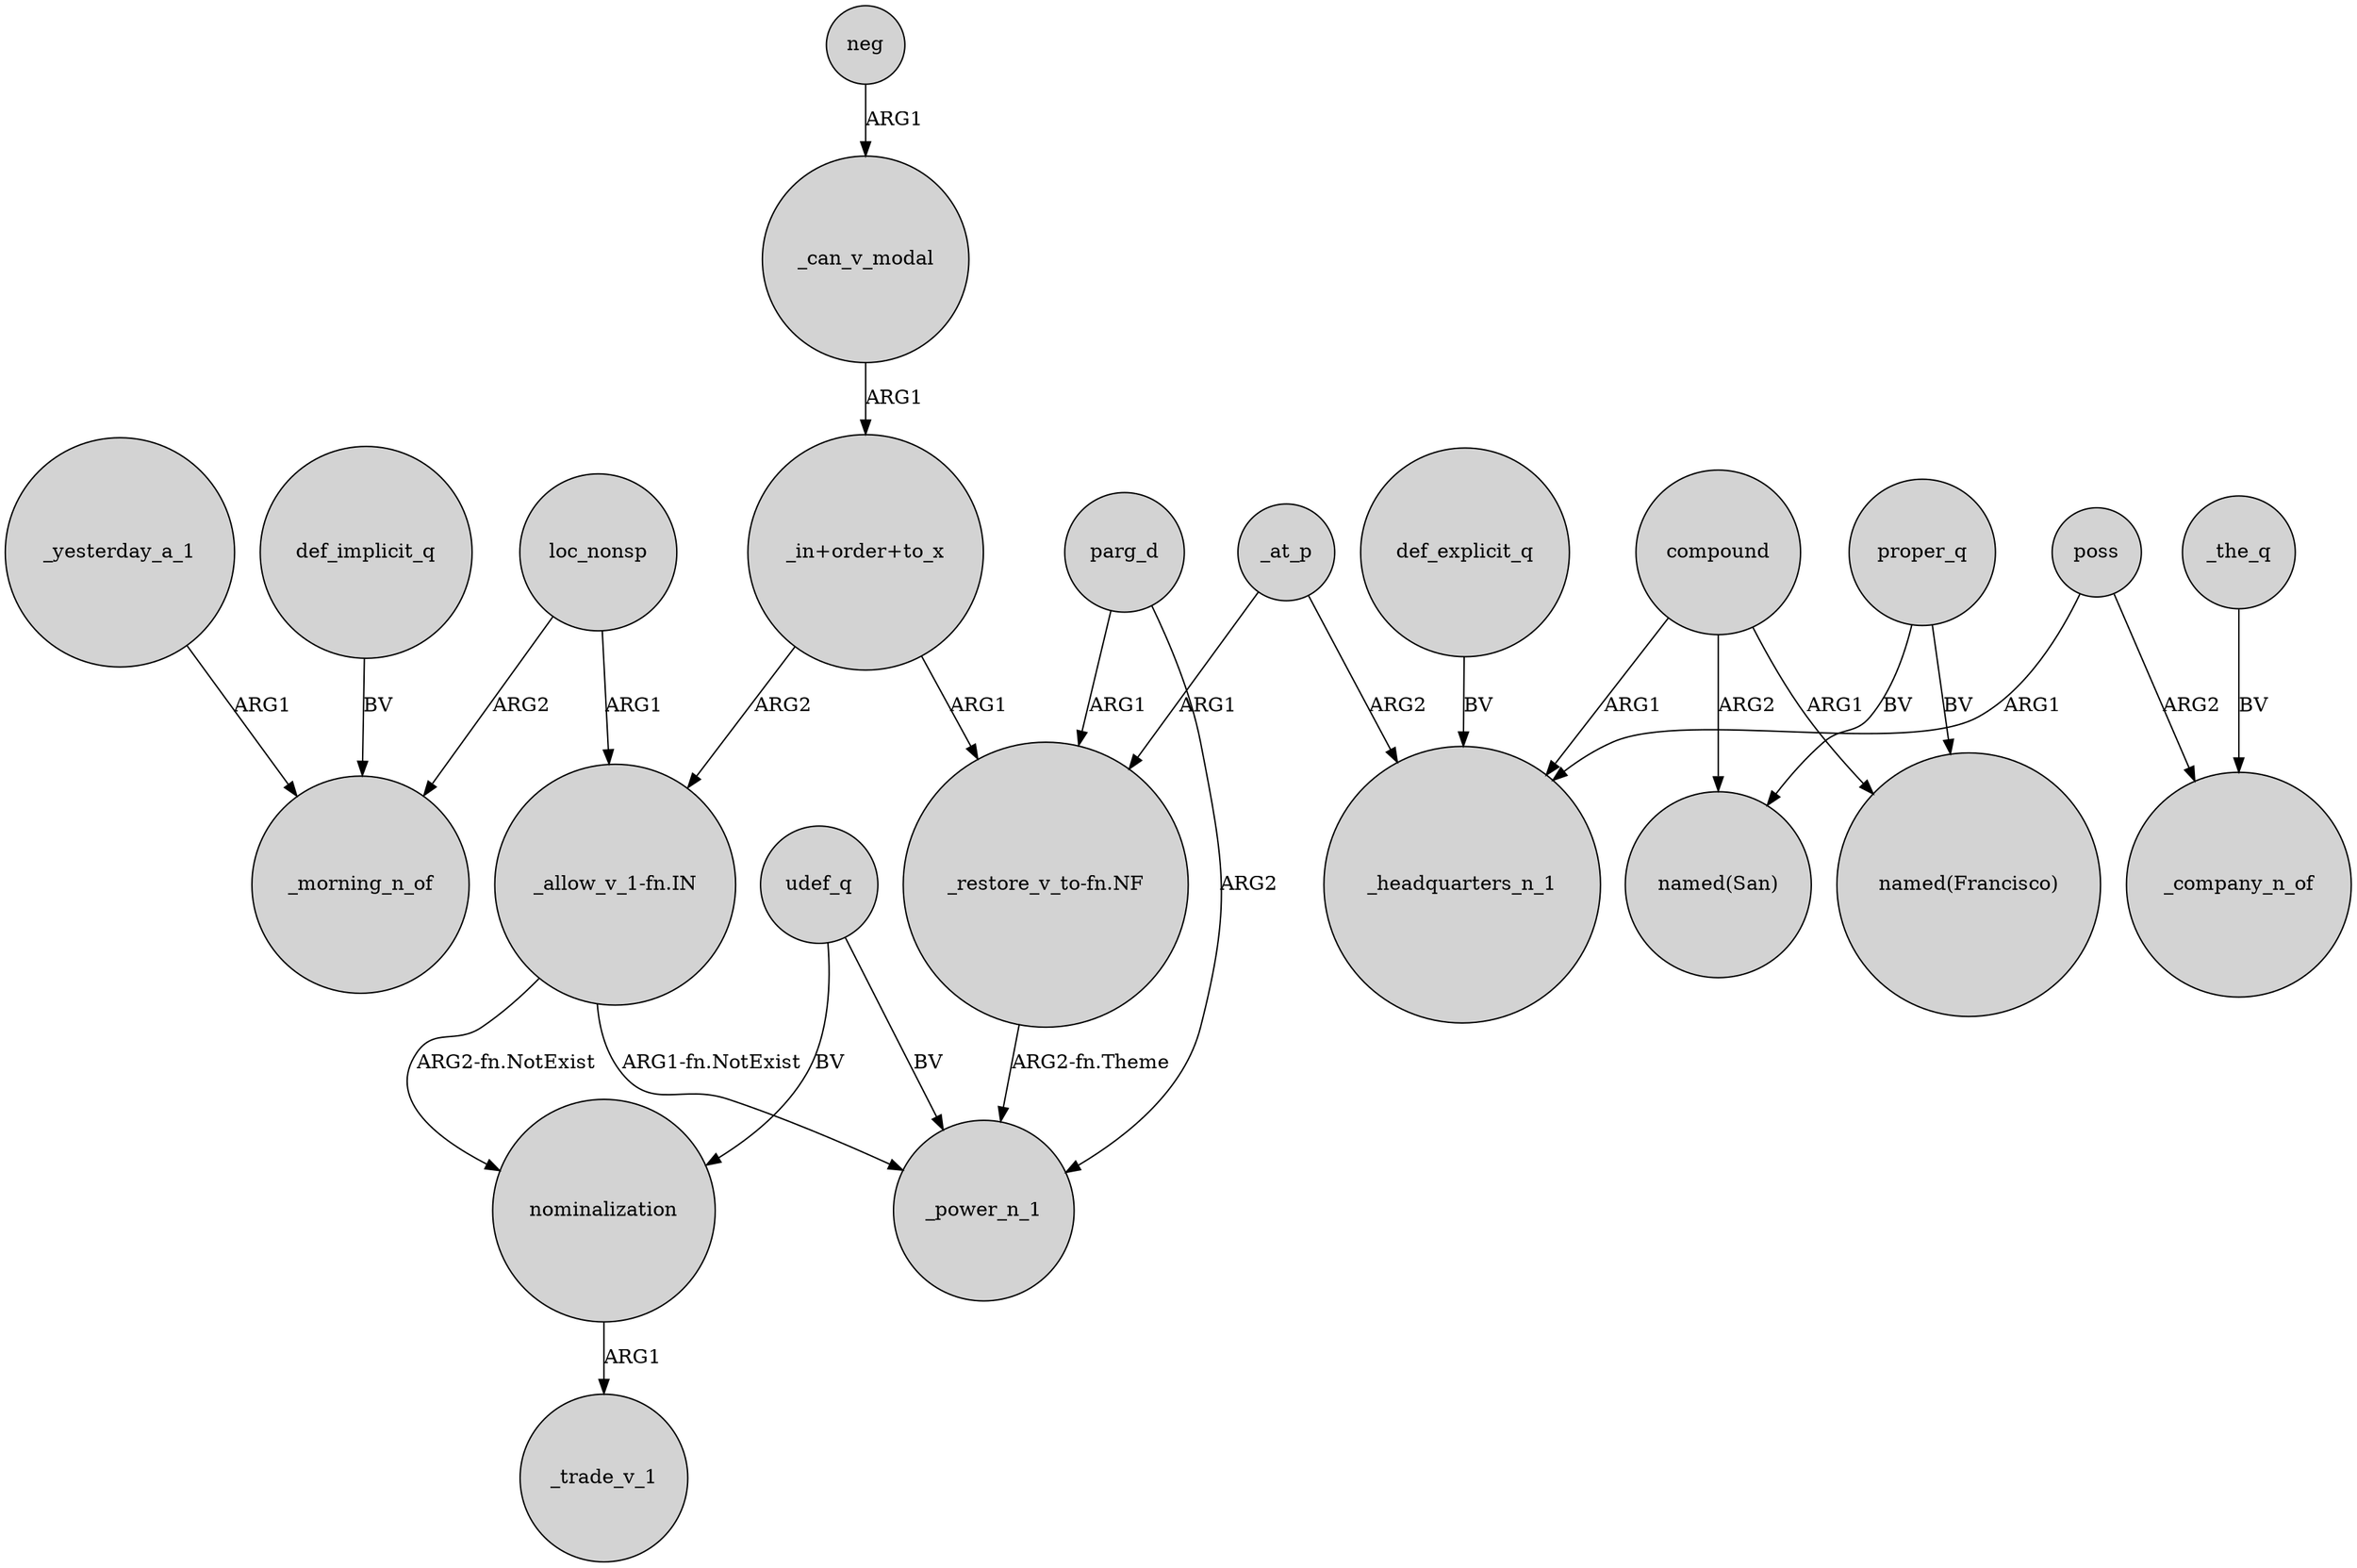 digraph {
	node [shape=circle style=filled]
	_yesterday_a_1 -> _morning_n_of [label=ARG1]
	proper_q -> "named(Francisco)" [label=BV]
	"_restore_v_to-fn.NF" -> _power_n_1 [label="ARG2-fn.Theme"]
	compound -> "named(San)" [label=ARG2]
	"_allow_v_1-fn.IN" -> _power_n_1 [label="ARG1-fn.NotExist"]
	"_allow_v_1-fn.IN" -> nominalization [label="ARG2-fn.NotExist"]
	parg_d -> _power_n_1 [label=ARG2]
	"_in+order+to_x" -> "_allow_v_1-fn.IN" [label=ARG2]
	compound -> _headquarters_n_1 [label=ARG1]
	"_in+order+to_x" -> "_restore_v_to-fn.NF" [label=ARG1]
	loc_nonsp -> _morning_n_of [label=ARG2]
	nominalization -> _trade_v_1 [label=ARG1]
	_the_q -> _company_n_of [label=BV]
	parg_d -> "_restore_v_to-fn.NF" [label=ARG1]
	_at_p -> "_restore_v_to-fn.NF" [label=ARG1]
	loc_nonsp -> "_allow_v_1-fn.IN" [label=ARG1]
	compound -> "named(Francisco)" [label=ARG1]
	udef_q -> nominalization [label=BV]
	poss -> _company_n_of [label=ARG2]
	def_explicit_q -> _headquarters_n_1 [label=BV]
	proper_q -> "named(San)" [label=BV]
	_at_p -> _headquarters_n_1 [label=ARG2]
	udef_q -> _power_n_1 [label=BV]
	neg -> _can_v_modal [label=ARG1]
	_can_v_modal -> "_in+order+to_x" [label=ARG1]
	def_implicit_q -> _morning_n_of [label=BV]
	poss -> _headquarters_n_1 [label=ARG1]
}
